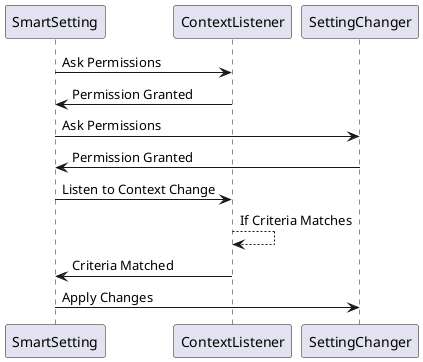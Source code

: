 @startuml

SmartSetting -> ContextListener : Ask Permissions
ContextListener -> SmartSetting : Permission Granted
SmartSetting -> SettingChanger : Ask Permissions
SettingChanger -> SmartSetting : Permission Granted
SmartSetting -> ContextListener : Listen to Context Change
ContextListener --> ContextListener : If Criteria Matches
ContextListener -> SmartSetting : Criteria Matched
SmartSetting -> SettingChanger : Apply Changes

@enduml